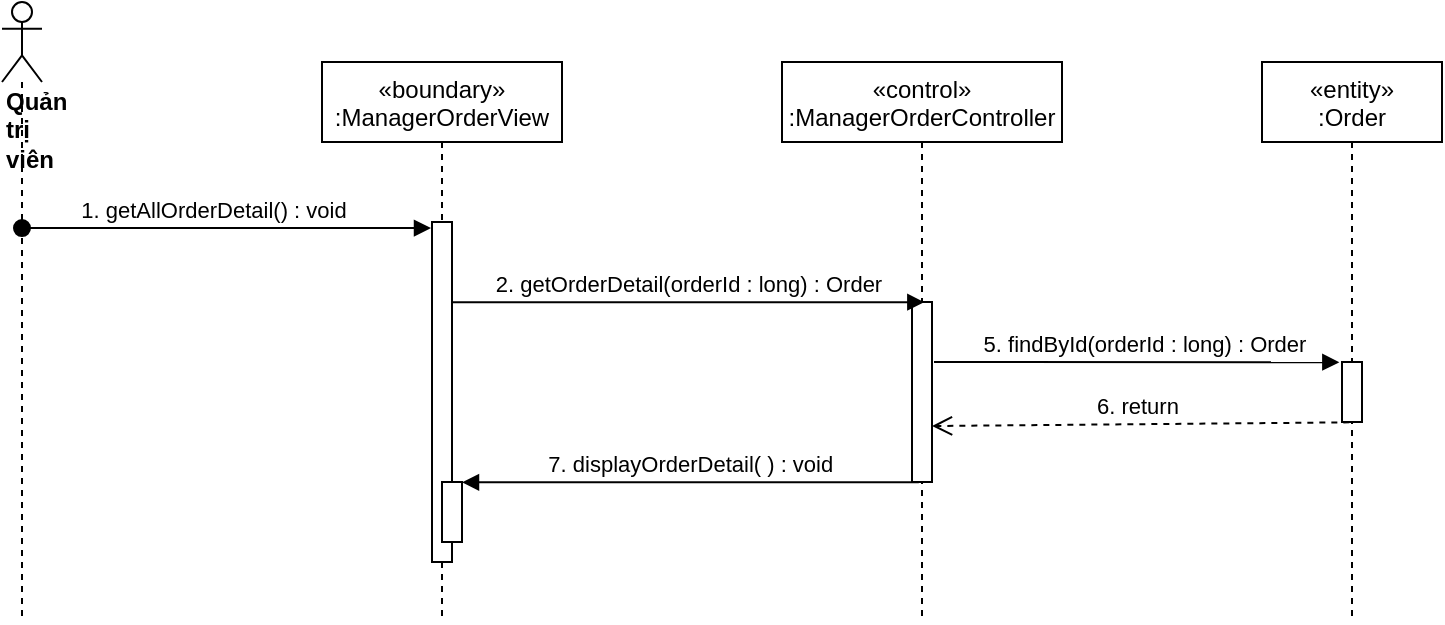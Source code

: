 <mxfile version="14.7.0" type="device"><diagram id="kgpKYQtTHZ0yAKxKKP6v" name="Page-1"><mxGraphModel dx="1108" dy="425" grid="1" gridSize="10" guides="1" tooltips="1" connect="1" arrows="1" fold="1" page="1" pageScale="1" pageWidth="850" pageHeight="1100" math="0" shadow="0"><root><mxCell id="0"/><mxCell id="1" parent="0"/><mxCell id="so8syPfikwCO4L0xtXpP-1" value="«boundary»&#10;:ManagerOrderView" style="shape=umlLifeline;perimeter=lifelinePerimeter;container=1;collapsible=0;recursiveResize=0;rounded=0;shadow=0;strokeWidth=1;" parent="1" vertex="1"><mxGeometry x="260" y="80" width="120" height="280" as="geometry"/></mxCell><mxCell id="so8syPfikwCO4L0xtXpP-2" value="" style="points=[];perimeter=orthogonalPerimeter;rounded=0;shadow=0;strokeWidth=1;" parent="so8syPfikwCO4L0xtXpP-1" vertex="1"><mxGeometry x="55" y="80" width="10" height="170" as="geometry"/></mxCell><mxCell id="so8syPfikwCO4L0xtXpP-3" value="" style="html=1;points=[];perimeter=orthogonalPerimeter;" parent="so8syPfikwCO4L0xtXpP-1" vertex="1"><mxGeometry x="60" y="210" width="10" height="30" as="geometry"/></mxCell><mxCell id="so8syPfikwCO4L0xtXpP-4" value="«control»&#10;:ManagerOrderController" style="shape=umlLifeline;perimeter=lifelinePerimeter;container=1;collapsible=0;recursiveResize=0;rounded=0;shadow=0;strokeWidth=1;" parent="1" vertex="1"><mxGeometry x="490" y="80" width="140" height="280" as="geometry"/></mxCell><mxCell id="so8syPfikwCO4L0xtXpP-5" value="" style="points=[];perimeter=orthogonalPerimeter;rounded=0;shadow=0;strokeWidth=1;" parent="so8syPfikwCO4L0xtXpP-4" vertex="1"><mxGeometry x="65" y="120" width="10" height="90" as="geometry"/></mxCell><mxCell id="so8syPfikwCO4L0xtXpP-6" value="&lt;div&gt;&lt;b&gt;Quản trị viên&lt;/b&gt;&lt;/div&gt;" style="shape=umlLifeline;participant=umlActor;perimeter=lifelinePerimeter;whiteSpace=wrap;html=1;container=1;collapsible=0;recursiveResize=0;verticalAlign=top;spacingTop=36;outlineConnect=0;align=left;" parent="1" vertex="1"><mxGeometry x="100" y="50" width="20" height="310" as="geometry"/></mxCell><mxCell id="so8syPfikwCO4L0xtXpP-7" value="1. getAllOrderDetail() : void" style="verticalAlign=bottom;startArrow=oval;endArrow=block;startSize=8;shadow=0;strokeWidth=1;entryX=-0.05;entryY=0.018;entryDx=0;entryDy=0;entryPerimeter=0;" parent="1" source="so8syPfikwCO4L0xtXpP-6" target="so8syPfikwCO4L0xtXpP-2" edge="1"><mxGeometry x="-0.06" relative="1" as="geometry"><mxPoint x="100" y="170" as="sourcePoint"/><mxPoint as="offset"/></mxGeometry></mxCell><mxCell id="so8syPfikwCO4L0xtXpP-10" value="2. getOrderDetail(orderId : long) : Order" style="html=1;verticalAlign=bottom;endArrow=block;entryX=0.617;entryY=0.001;entryDx=0;entryDy=0;entryPerimeter=0;" parent="1" source="so8syPfikwCO4L0xtXpP-2" target="so8syPfikwCO4L0xtXpP-5" edge="1"><mxGeometry width="80" relative="1" as="geometry"><mxPoint x="320" y="248" as="sourcePoint"/><mxPoint x="500" y="210" as="targetPoint"/></mxGeometry></mxCell><mxCell id="so8syPfikwCO4L0xtXpP-12" value="«entity»&#10;:Order" style="shape=umlLifeline;perimeter=lifelinePerimeter;container=1;collapsible=0;recursiveResize=0;rounded=0;shadow=0;strokeWidth=1;" parent="1" vertex="1"><mxGeometry x="730" y="80" width="90" height="280" as="geometry"/></mxCell><mxCell id="so8syPfikwCO4L0xtXpP-13" value="" style="points=[];perimeter=orthogonalPerimeter;rounded=0;shadow=0;strokeWidth=1;" parent="so8syPfikwCO4L0xtXpP-12" vertex="1"><mxGeometry x="40" y="150" width="10" height="30" as="geometry"/></mxCell><mxCell id="so8syPfikwCO4L0xtXpP-14" value="5. findById(orderId : long) : Order" style="html=1;verticalAlign=bottom;endArrow=block;entryX=-0.133;entryY=0.004;entryDx=0;entryDy=0;entryPerimeter=0;exitX=1.1;exitY=0.333;exitDx=0;exitDy=0;exitPerimeter=0;" parent="1" source="so8syPfikwCO4L0xtXpP-5" target="so8syPfikwCO4L0xtXpP-13" edge="1"><mxGeometry x="0.041" width="80" relative="1" as="geometry"><mxPoint x="580" y="230" as="sourcePoint"/><mxPoint x="1000" y="190" as="targetPoint"/><mxPoint as="offset"/></mxGeometry></mxCell><mxCell id="so8syPfikwCO4L0xtXpP-15" value="6. return&amp;nbsp;" style="html=1;verticalAlign=bottom;endArrow=open;dashed=1;endSize=8;exitX=0.367;exitY=1.006;exitDx=0;exitDy=0;exitPerimeter=0;entryX=1;entryY=0.689;entryDx=0;entryDy=0;entryPerimeter=0;" parent="1" source="so8syPfikwCO4L0xtXpP-13" target="so8syPfikwCO4L0xtXpP-5" edge="1"><mxGeometry relative="1" as="geometry"><mxPoint x="1000" y="360" as="sourcePoint"/><mxPoint x="804" y="283.04" as="targetPoint"/></mxGeometry></mxCell><mxCell id="so8syPfikwCO4L0xtXpP-17" value="7. displayOrderDetail( ) : void" style="verticalAlign=bottom;endArrow=block;shadow=0;strokeWidth=1;exitX=0.34;exitY=1.002;exitDx=0;exitDy=0;exitPerimeter=0;" parent="1" source="so8syPfikwCO4L0xtXpP-5" target="so8syPfikwCO4L0xtXpP-3" edge="1"><mxGeometry relative="1" as="geometry"><mxPoint x="565" y="370" as="sourcePoint"/><mxPoint x="350" y="401" as="targetPoint"/></mxGeometry></mxCell></root></mxGraphModel></diagram></mxfile>